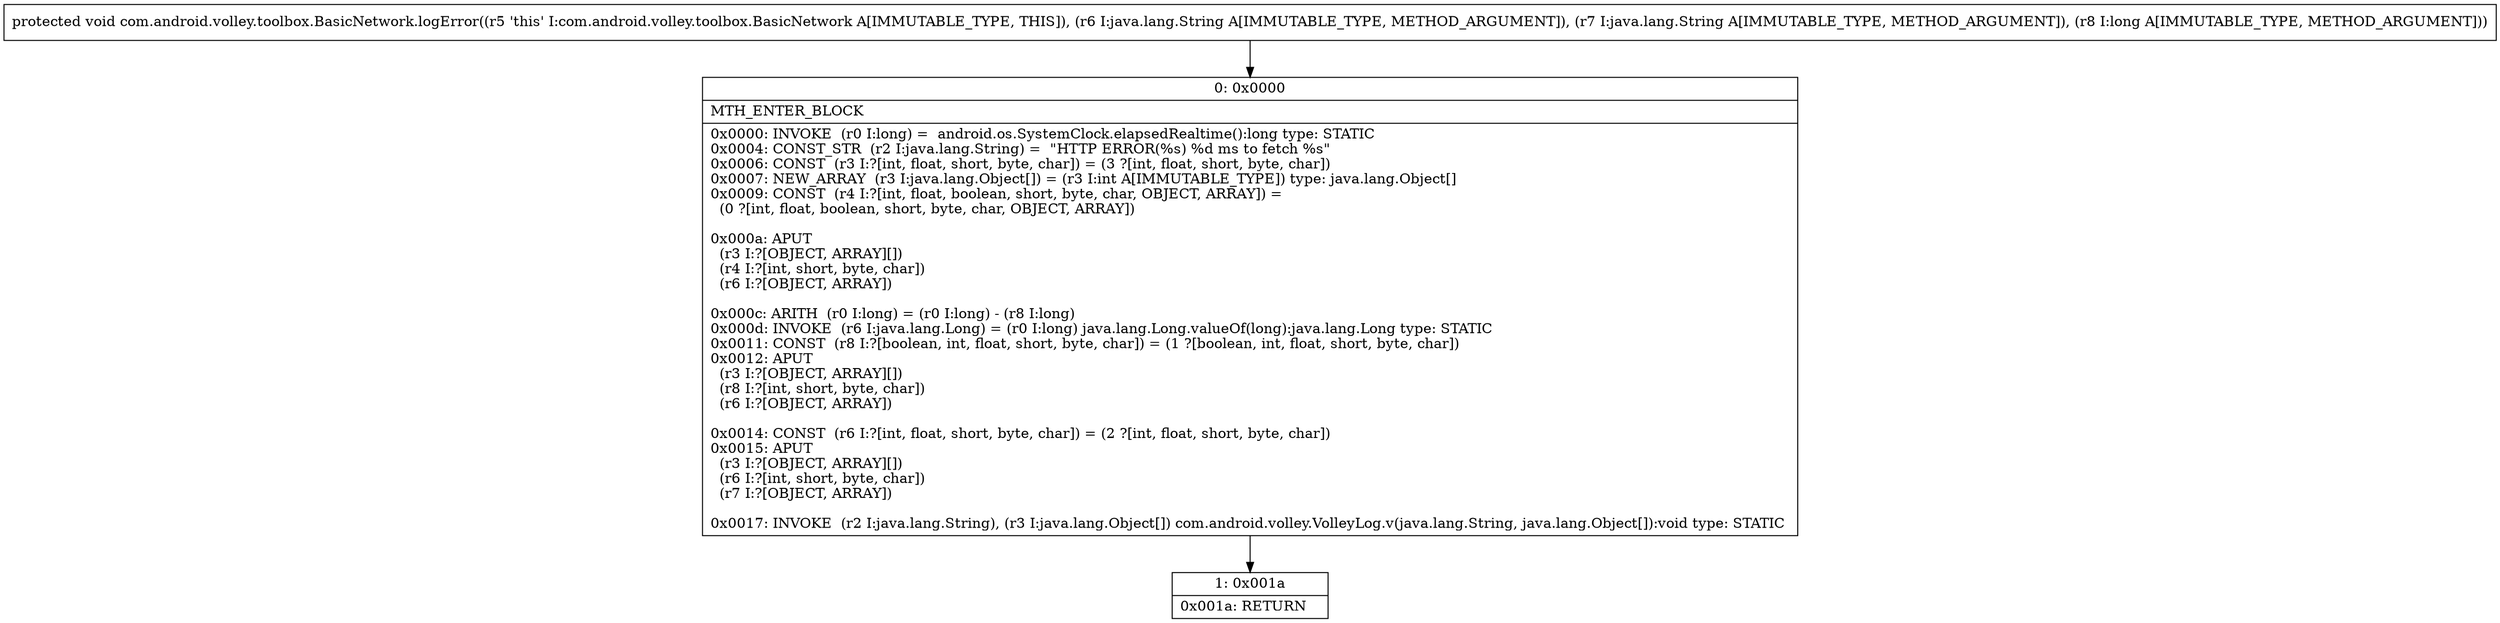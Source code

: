 digraph "CFG forcom.android.volley.toolbox.BasicNetwork.logError(Ljava\/lang\/String;Ljava\/lang\/String;J)V" {
Node_0 [shape=record,label="{0\:\ 0x0000|MTH_ENTER_BLOCK\l|0x0000: INVOKE  (r0 I:long) =  android.os.SystemClock.elapsedRealtime():long type: STATIC \l0x0004: CONST_STR  (r2 I:java.lang.String) =  \"HTTP ERROR(%s) %d ms to fetch %s\" \l0x0006: CONST  (r3 I:?[int, float, short, byte, char]) = (3 ?[int, float, short, byte, char]) \l0x0007: NEW_ARRAY  (r3 I:java.lang.Object[]) = (r3 I:int A[IMMUTABLE_TYPE]) type: java.lang.Object[] \l0x0009: CONST  (r4 I:?[int, float, boolean, short, byte, char, OBJECT, ARRAY]) = \l  (0 ?[int, float, boolean, short, byte, char, OBJECT, ARRAY])\l \l0x000a: APUT  \l  (r3 I:?[OBJECT, ARRAY][])\l  (r4 I:?[int, short, byte, char])\l  (r6 I:?[OBJECT, ARRAY])\l \l0x000c: ARITH  (r0 I:long) = (r0 I:long) \- (r8 I:long) \l0x000d: INVOKE  (r6 I:java.lang.Long) = (r0 I:long) java.lang.Long.valueOf(long):java.lang.Long type: STATIC \l0x0011: CONST  (r8 I:?[boolean, int, float, short, byte, char]) = (1 ?[boolean, int, float, short, byte, char]) \l0x0012: APUT  \l  (r3 I:?[OBJECT, ARRAY][])\l  (r8 I:?[int, short, byte, char])\l  (r6 I:?[OBJECT, ARRAY])\l \l0x0014: CONST  (r6 I:?[int, float, short, byte, char]) = (2 ?[int, float, short, byte, char]) \l0x0015: APUT  \l  (r3 I:?[OBJECT, ARRAY][])\l  (r6 I:?[int, short, byte, char])\l  (r7 I:?[OBJECT, ARRAY])\l \l0x0017: INVOKE  (r2 I:java.lang.String), (r3 I:java.lang.Object[]) com.android.volley.VolleyLog.v(java.lang.String, java.lang.Object[]):void type: STATIC \l}"];
Node_1 [shape=record,label="{1\:\ 0x001a|0x001a: RETURN   \l}"];
MethodNode[shape=record,label="{protected void com.android.volley.toolbox.BasicNetwork.logError((r5 'this' I:com.android.volley.toolbox.BasicNetwork A[IMMUTABLE_TYPE, THIS]), (r6 I:java.lang.String A[IMMUTABLE_TYPE, METHOD_ARGUMENT]), (r7 I:java.lang.String A[IMMUTABLE_TYPE, METHOD_ARGUMENT]), (r8 I:long A[IMMUTABLE_TYPE, METHOD_ARGUMENT])) }"];
MethodNode -> Node_0;
Node_0 -> Node_1;
}

